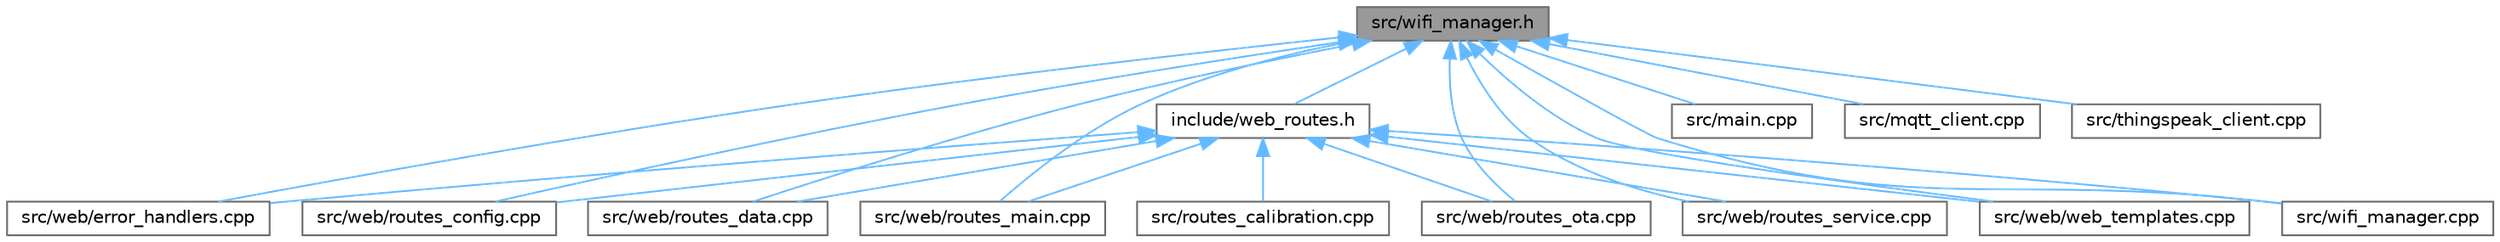 digraph "src/wifi_manager.h"
{
 // LATEX_PDF_SIZE
  bgcolor="transparent";
  edge [fontname=Helvetica,fontsize=10,labelfontname=Helvetica,labelfontsize=10];
  node [fontname=Helvetica,fontsize=10,shape=box,height=0.2,width=0.4];
  Node1 [id="Node000001",label="src/wifi_manager.h",height=0.2,width=0.4,color="gray40", fillcolor="grey60", style="filled", fontcolor="black",tooltip=" "];
  Node1 -> Node2 [id="edge1_Node000001_Node000002",dir="back",color="steelblue1",style="solid",tooltip=" "];
  Node2 [id="Node000002",label="include/web_routes.h",height=0.2,width=0.4,color="grey40", fillcolor="white", style="filled",URL="$web__routes_8h.html",tooltip=" "];
  Node2 -> Node3 [id="edge2_Node000002_Node000003",dir="back",color="steelblue1",style="solid",tooltip=" "];
  Node3 [id="Node000003",label="src/routes_calibration.cpp",height=0.2,width=0.4,color="grey40", fillcolor="white", style="filled",URL="$routes__calibration_8cpp.html",tooltip=" "];
  Node2 -> Node4 [id="edge3_Node000002_Node000004",dir="back",color="steelblue1",style="solid",tooltip=" "];
  Node4 [id="Node000004",label="src/web/error_handlers.cpp",height=0.2,width=0.4,color="grey40", fillcolor="white", style="filled",URL="$error__handlers_8cpp.html",tooltip=" "];
  Node2 -> Node5 [id="edge4_Node000002_Node000005",dir="back",color="steelblue1",style="solid",tooltip=" "];
  Node5 [id="Node000005",label="src/web/routes_config.cpp",height=0.2,width=0.4,color="grey40", fillcolor="white", style="filled",URL="$routes__config_8cpp.html",tooltip="Маршруты для управления конфигурацией"];
  Node2 -> Node6 [id="edge5_Node000002_Node000006",dir="back",color="steelblue1",style="solid",tooltip=" "];
  Node6 [id="Node000006",label="src/web/routes_data.cpp",height=0.2,width=0.4,color="grey40", fillcolor="white", style="filled",URL="$routes__data_8cpp.html",tooltip="Маршруты для работы с данными датчика"];
  Node2 -> Node7 [id="edge6_Node000002_Node000007",dir="back",color="steelblue1",style="solid",tooltip=" "];
  Node7 [id="Node000007",label="src/web/routes_main.cpp",height=0.2,width=0.4,color="grey40", fillcolor="white", style="filled",URL="$routes__main_8cpp.html",tooltip=" "];
  Node2 -> Node8 [id="edge7_Node000002_Node000008",dir="back",color="steelblue1",style="solid",tooltip=" "];
  Node8 [id="Node000008",label="src/web/routes_ota.cpp",height=0.2,width=0.4,color="grey40", fillcolor="white", style="filled",URL="$routes__ota_8cpp.html",tooltip=" "];
  Node2 -> Node9 [id="edge8_Node000002_Node000009",dir="back",color="steelblue1",style="solid",tooltip=" "];
  Node9 [id="Node000009",label="src/web/routes_service.cpp",height=0.2,width=0.4,color="grey40", fillcolor="white", style="filled",URL="$routes__service_8cpp.html",tooltip="Сервисные маршруты для диагностики и управления"];
  Node2 -> Node10 [id="edge9_Node000002_Node000010",dir="back",color="steelblue1",style="solid",tooltip=" "];
  Node10 [id="Node000010",label="src/web/web_templates.cpp",height=0.2,width=0.4,color="grey40", fillcolor="white", style="filled",URL="$web__templates_8cpp.html",tooltip=" "];
  Node2 -> Node11 [id="edge10_Node000002_Node000011",dir="back",color="steelblue1",style="solid",tooltip=" "];
  Node11 [id="Node000011",label="src/wifi_manager.cpp",height=0.2,width=0.4,color="grey40", fillcolor="white", style="filled",URL="$wifi__manager_8cpp.html",tooltip="Управление WiFi, веб-интерфейсом и индикацией"];
  Node1 -> Node12 [id="edge11_Node000001_Node000012",dir="back",color="steelblue1",style="solid",tooltip=" "];
  Node12 [id="Node000012",label="src/main.cpp",height=0.2,width=0.4,color="grey40", fillcolor="white", style="filled",URL="$main_8cpp.html",tooltip="Главный файл проекта JXCT датчика"];
  Node1 -> Node13 [id="edge12_Node000001_Node000013",dir="back",color="steelblue1",style="solid",tooltip=" "];
  Node13 [id="Node000013",label="src/mqtt_client.cpp",height=0.2,width=0.4,color="grey40", fillcolor="white", style="filled",URL="$mqtt__client_8cpp.html",tooltip="Взаимодействие с MQTT-брокером и Home Assistant."];
  Node1 -> Node14 [id="edge13_Node000001_Node000014",dir="back",color="steelblue1",style="solid",tooltip=" "];
  Node14 [id="Node000014",label="src/thingspeak_client.cpp",height=0.2,width=0.4,color="grey40", fillcolor="white", style="filled",URL="$thingspeak__client_8cpp.html",tooltip=" "];
  Node1 -> Node4 [id="edge14_Node000001_Node000004",dir="back",color="steelblue1",style="solid",tooltip=" "];
  Node1 -> Node5 [id="edge15_Node000001_Node000005",dir="back",color="steelblue1",style="solid",tooltip=" "];
  Node1 -> Node6 [id="edge16_Node000001_Node000006",dir="back",color="steelblue1",style="solid",tooltip=" "];
  Node1 -> Node7 [id="edge17_Node000001_Node000007",dir="back",color="steelblue1",style="solid",tooltip=" "];
  Node1 -> Node8 [id="edge18_Node000001_Node000008",dir="back",color="steelblue1",style="solid",tooltip=" "];
  Node1 -> Node9 [id="edge19_Node000001_Node000009",dir="back",color="steelblue1",style="solid",tooltip=" "];
  Node1 -> Node10 [id="edge20_Node000001_Node000010",dir="back",color="steelblue1",style="solid",tooltip=" "];
  Node1 -> Node11 [id="edge21_Node000001_Node000011",dir="back",color="steelblue1",style="solid",tooltip=" "];
}
